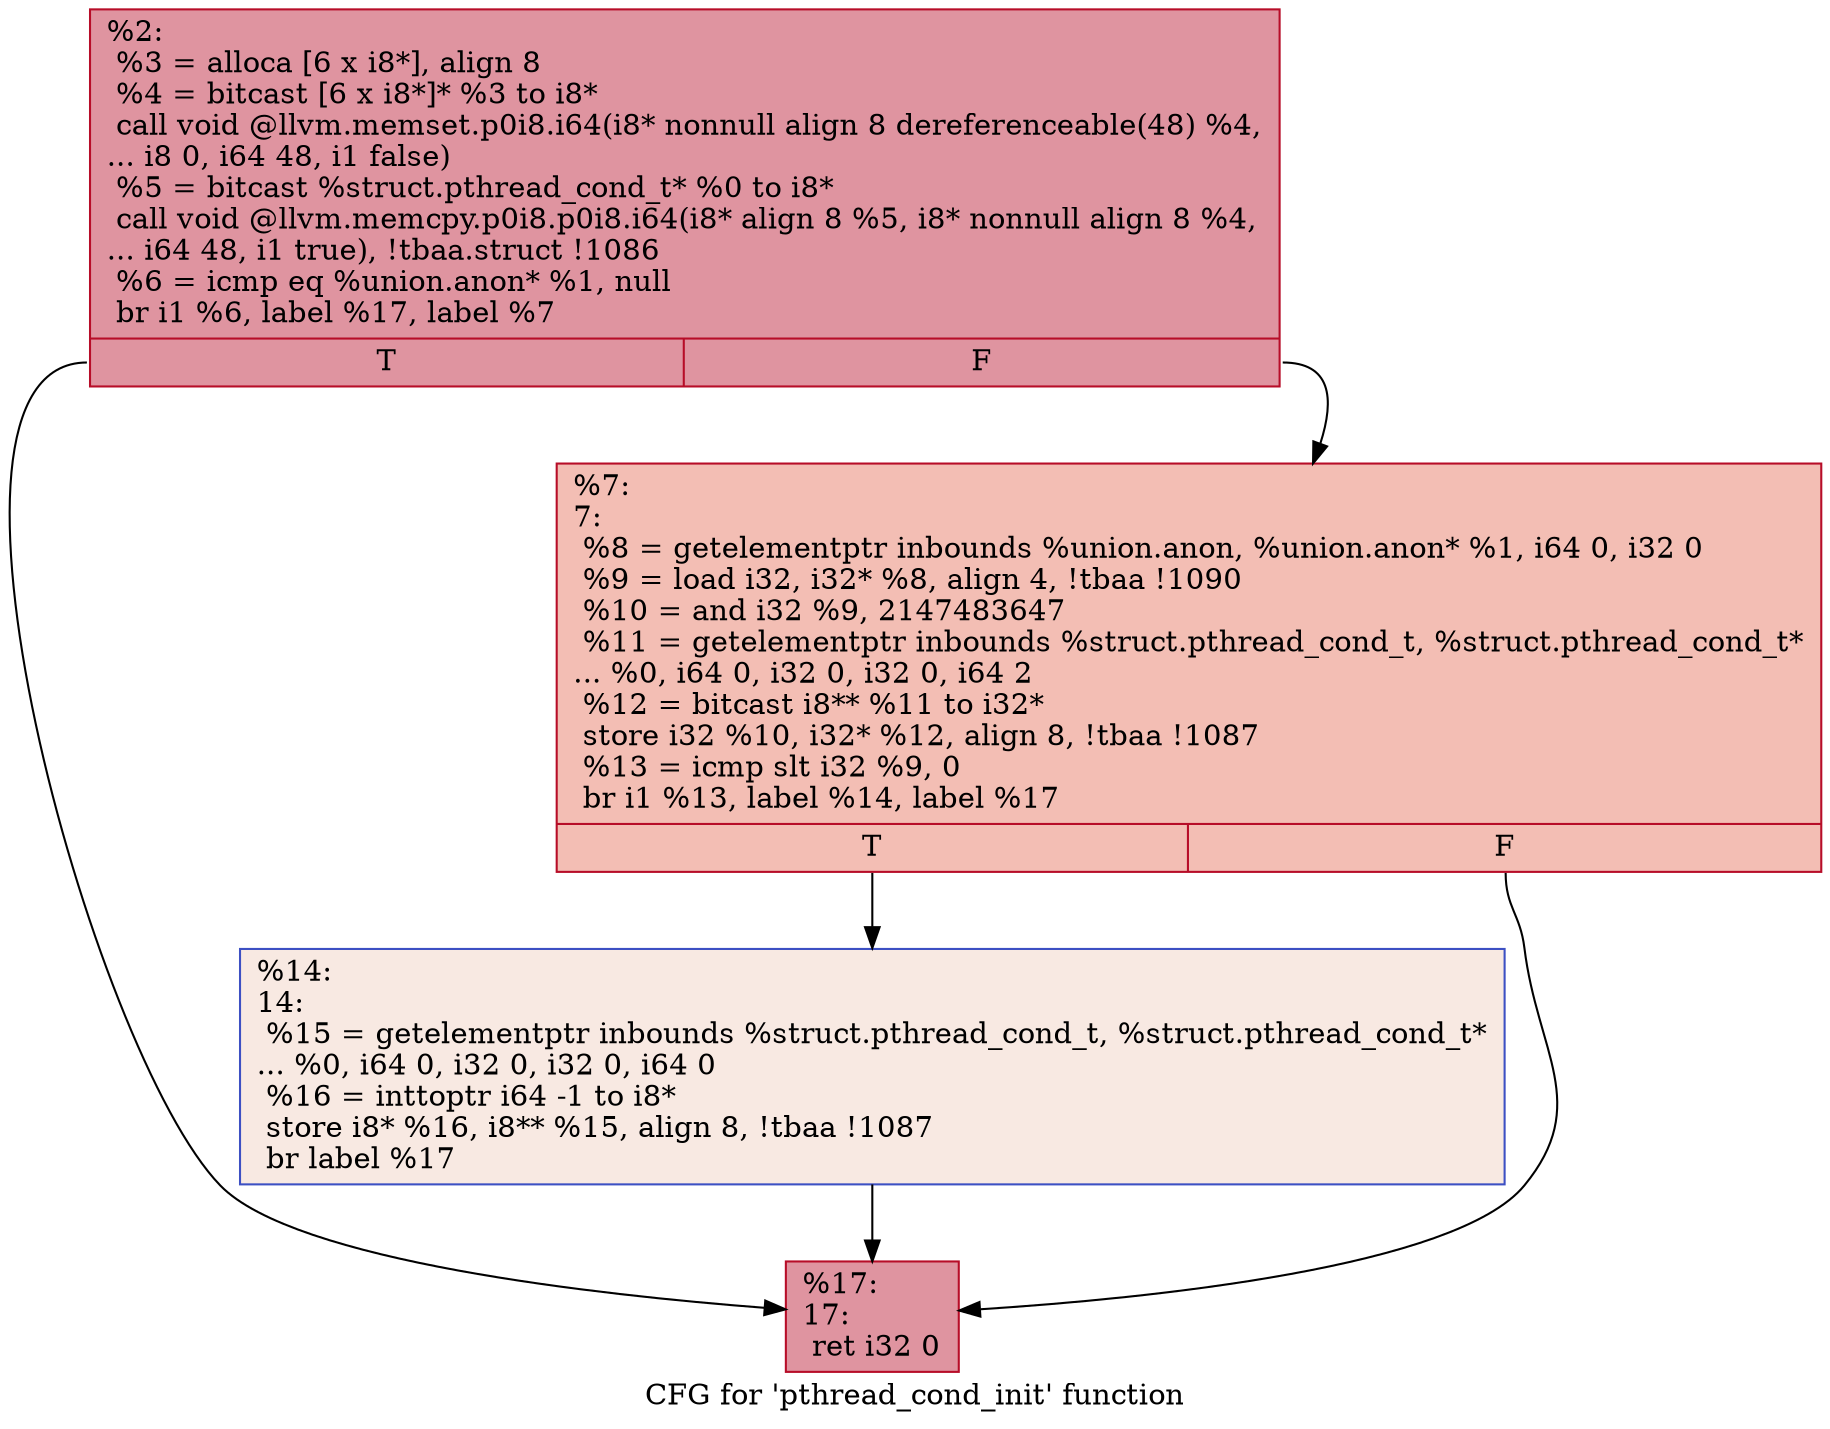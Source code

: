 digraph "CFG for 'pthread_cond_init' function" {
	label="CFG for 'pthread_cond_init' function";

	Node0x15e9440 [shape=record,color="#b70d28ff", style=filled, fillcolor="#b70d2870",label="{%2:\l  %3 = alloca [6 x i8*], align 8\l  %4 = bitcast [6 x i8*]* %3 to i8*\l  call void @llvm.memset.p0i8.i64(i8* nonnull align 8 dereferenceable(48) %4,\l... i8 0, i64 48, i1 false)\l  %5 = bitcast %struct.pthread_cond_t* %0 to i8*\l  call void @llvm.memcpy.p0i8.p0i8.i64(i8* align 8 %5, i8* nonnull align 8 %4,\l... i64 48, i1 true), !tbaa.struct !1086\l  %6 = icmp eq %union.anon* %1, null\l  br i1 %6, label %17, label %7\l|{<s0>T|<s1>F}}"];
	Node0x15e9440:s0 -> Node0x15e9da0;
	Node0x15e9440:s1 -> Node0x15e9d00;
	Node0x15e9d00 [shape=record,color="#b70d28ff", style=filled, fillcolor="#e36c5570",label="{%7:\l7:                                                \l  %8 = getelementptr inbounds %union.anon, %union.anon* %1, i64 0, i32 0\l  %9 = load i32, i32* %8, align 4, !tbaa !1090\l  %10 = and i32 %9, 2147483647\l  %11 = getelementptr inbounds %struct.pthread_cond_t, %struct.pthread_cond_t*\l... %0, i64 0, i32 0, i32 0, i64 2\l  %12 = bitcast i8** %11 to i32*\l  store i32 %10, i32* %12, align 8, !tbaa !1087\l  %13 = icmp slt i32 %9, 0\l  br i1 %13, label %14, label %17\l|{<s0>T|<s1>F}}"];
	Node0x15e9d00:s0 -> Node0x15e9d50;
	Node0x15e9d00:s1 -> Node0x15e9da0;
	Node0x15e9d50 [shape=record,color="#3d50c3ff", style=filled, fillcolor="#efcebd70",label="{%14:\l14:                                               \l  %15 = getelementptr inbounds %struct.pthread_cond_t, %struct.pthread_cond_t*\l... %0, i64 0, i32 0, i32 0, i64 0\l  %16 = inttoptr i64 -1 to i8*\l  store i8* %16, i8** %15, align 8, !tbaa !1087\l  br label %17\l}"];
	Node0x15e9d50 -> Node0x15e9da0;
	Node0x15e9da0 [shape=record,color="#b70d28ff", style=filled, fillcolor="#b70d2870",label="{%17:\l17:                                               \l  ret i32 0\l}"];
}

